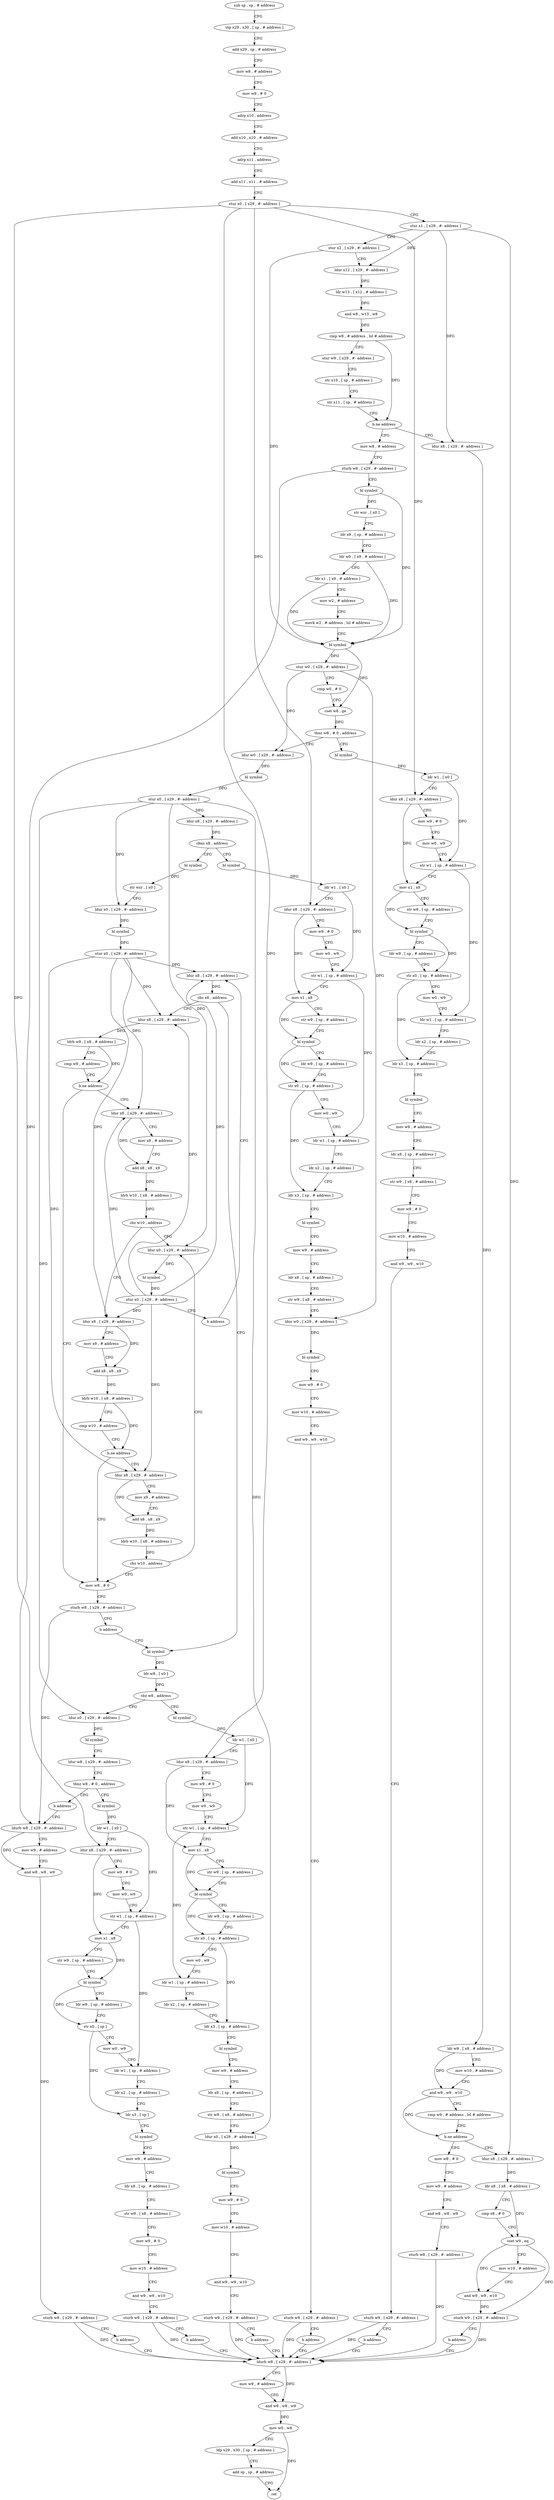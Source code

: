 digraph "func" {
"4216280" [label = "sub sp , sp , # address" ]
"4216284" [label = "stp x29 , x30 , [ sp , # address ]" ]
"4216288" [label = "add x29 , sp , # address" ]
"4216292" [label = "mov w8 , # address" ]
"4216296" [label = "mov w9 , # 0" ]
"4216300" [label = "adrp x10 , address" ]
"4216304" [label = "add x10 , x10 , # address" ]
"4216308" [label = "adrp x11 , address" ]
"4216312" [label = "add x11 , x11 , # address" ]
"4216316" [label = "stur x0 , [ x29 , #- address ]" ]
"4216320" [label = "stur x1 , [ x29 , #- address ]" ]
"4216324" [label = "stur x2 , [ x29 , #- address ]" ]
"4216328" [label = "ldur x12 , [ x29 , #- address ]" ]
"4216332" [label = "ldr w13 , [ x12 , # address ]" ]
"4216336" [label = "and w8 , w13 , w8" ]
"4216340" [label = "cmp w8 , # address , lsl # address" ]
"4216344" [label = "stur w9 , [ x29 , #- address ]" ]
"4216348" [label = "str x10 , [ sp , # address ]" ]
"4216352" [label = "str x11 , [ sp , # address ]" ]
"4216356" [label = "b.ne address" ]
"4217024" [label = "ldur x8 , [ x29 , #- address ]" ]
"4216360" [label = "mov w8 , # address" ]
"4217028" [label = "ldr w9 , [ x8 , # address ]" ]
"4217032" [label = "mov w10 , # address" ]
"4217036" [label = "and w9 , w9 , w10" ]
"4217040" [label = "cmp w9 , # address , lsl # address" ]
"4217044" [label = "b.ne address" ]
"4217080" [label = "mov w8 , # 0" ]
"4217048" [label = "ldur x8 , [ x29 , #- address ]" ]
"4216364" [label = "sturb w8 , [ x29 , #- address ]" ]
"4216368" [label = "bl symbol" ]
"4216372" [label = "str wzr , [ x0 ]" ]
"4216376" [label = "ldr x9 , [ sp , # address ]" ]
"4216380" [label = "ldr w0 , [ x9 , # address ]" ]
"4216384" [label = "ldr x1 , [ x9 , # address ]" ]
"4216388" [label = "mov w2 , # address" ]
"4216392" [label = "movk w2 , # address , lsl # address" ]
"4216396" [label = "bl symbol" ]
"4216400" [label = "stur w0 , [ x29 , #- address ]" ]
"4216404" [label = "cmp w0 , # 0" ]
"4216408" [label = "cset w8 , ge" ]
"4216412" [label = "tbnz w8 , # 0 , address" ]
"4216512" [label = "ldur w0 , [ x29 , #- address ]" ]
"4216416" [label = "bl symbol" ]
"4217084" [label = "mov w9 , # address" ]
"4217088" [label = "and w8 , w8 , w9" ]
"4217092" [label = "sturb w8 , [ x29 , #- address ]" ]
"4217096" [label = "ldurb w8 , [ x29 , #- address ]" ]
"4217052" [label = "ldr x8 , [ x8 , # address ]" ]
"4217056" [label = "cmp x8 , # 0" ]
"4217060" [label = "cset w9 , eq" ]
"4217064" [label = "mov w10 , # address" ]
"4217068" [label = "and w9 , w9 , w10" ]
"4217072" [label = "sturb w9 , [ x29 , #- address ]" ]
"4217076" [label = "b address" ]
"4216516" [label = "bl symbol" ]
"4216520" [label = "stur x0 , [ x29 , #- address ]" ]
"4216524" [label = "ldur x8 , [ x29 , #- address ]" ]
"4216528" [label = "cbnz x8 , address" ]
"4216636" [label = "bl symbol" ]
"4216532" [label = "bl symbol" ]
"4216420" [label = "ldr w1 , [ x0 ]" ]
"4216424" [label = "ldur x8 , [ x29 , #- address ]" ]
"4216428" [label = "mov w9 , # 0" ]
"4216432" [label = "mov w0 , w9" ]
"4216436" [label = "str w1 , [ sp , # address ]" ]
"4216440" [label = "mov x1 , x8" ]
"4216444" [label = "str w9 , [ sp , # address ]" ]
"4216448" [label = "bl symbol" ]
"4216452" [label = "ldr w9 , [ sp , # address ]" ]
"4216456" [label = "str x0 , [ sp , # address ]" ]
"4216460" [label = "mov w0 , w9" ]
"4216464" [label = "ldr w1 , [ sp , # address ]" ]
"4216468" [label = "ldr x2 , [ sp , # address ]" ]
"4216472" [label = "ldr x3 , [ sp , # address ]" ]
"4216476" [label = "bl symbol" ]
"4216480" [label = "mov w9 , # address" ]
"4216484" [label = "ldr x8 , [ sp , # address ]" ]
"4216488" [label = "str w9 , [ x8 , # address ]" ]
"4216492" [label = "mov w9 , # 0" ]
"4216496" [label = "mov w10 , # address" ]
"4216500" [label = "and w9 , w9 , w10" ]
"4216504" [label = "sturb w9 , [ x29 , #- address ]" ]
"4216508" [label = "b address" ]
"4217100" [label = "mov w9 , # address" ]
"4217104" [label = "and w8 , w8 , w9" ]
"4217108" [label = "mov w0 , w8" ]
"4217112" [label = "ldp x29 , x30 , [ sp , # address ]" ]
"4217116" [label = "add sp , sp , # address" ]
"4217120" [label = "ret" ]
"4216640" [label = "str wzr , [ x0 ]" ]
"4216644" [label = "ldur x0 , [ x29 , #- address ]" ]
"4216648" [label = "bl symbol" ]
"4216652" [label = "stur x0 , [ x29 , #- address ]" ]
"4216656" [label = "ldur x8 , [ x29 , #- address ]" ]
"4216536" [label = "ldr w1 , [ x0 ]" ]
"4216540" [label = "ldur x8 , [ x29 , #- address ]" ]
"4216544" [label = "mov w9 , # 0" ]
"4216548" [label = "mov w0 , w9" ]
"4216552" [label = "str w1 , [ sp , # address ]" ]
"4216556" [label = "mov x1 , x8" ]
"4216560" [label = "str w9 , [ sp , # address ]" ]
"4216564" [label = "bl symbol" ]
"4216568" [label = "ldr w9 , [ sp , # address ]" ]
"4216572" [label = "str x0 , [ sp , # address ]" ]
"4216576" [label = "mov w0 , w9" ]
"4216580" [label = "ldr w1 , [ sp , # address ]" ]
"4216584" [label = "ldr x2 , [ sp , # address ]" ]
"4216588" [label = "ldr x3 , [ sp , # address ]" ]
"4216592" [label = "bl symbol" ]
"4216596" [label = "mov w9 , # address" ]
"4216600" [label = "ldr x8 , [ sp , # address ]" ]
"4216604" [label = "str w9 , [ x8 , # address ]" ]
"4216608" [label = "ldur w0 , [ x29 , #- address ]" ]
"4216612" [label = "bl symbol" ]
"4216616" [label = "mov w9 , # 0" ]
"4216620" [label = "mov w10 , # address" ]
"4216624" [label = "and w9 , w9 , w10" ]
"4216628" [label = "sturb w9 , [ x29 , #- address ]" ]
"4216632" [label = "b address" ]
"4216772" [label = "bl symbol" ]
"4216776" [label = "ldr w8 , [ x0 ]" ]
"4216780" [label = "cbz w8 , address" ]
"4216888" [label = "ldur x0 , [ x29 , #- address ]" ]
"4216784" [label = "bl symbol" ]
"4216664" [label = "ldur x8 , [ x29 , #- address ]" ]
"4216668" [label = "ldrb w9 , [ x8 , # address ]" ]
"4216672" [label = "cmp w9 , # address" ]
"4216676" [label = "b.ne address" ]
"4216744" [label = "mov w8 , # 0" ]
"4216680" [label = "ldur x8 , [ x29 , #- address ]" ]
"4216892" [label = "bl symbol" ]
"4216896" [label = "ldur w8 , [ x29 , #- address ]" ]
"4216900" [label = "tbnz w8 , # 0 , address" ]
"4216908" [label = "bl symbol" ]
"4216904" [label = "b address" ]
"4216788" [label = "ldr w1 , [ x0 ]" ]
"4216792" [label = "ldur x8 , [ x29 , #- address ]" ]
"4216796" [label = "mov w9 , # 0" ]
"4216800" [label = "mov w0 , w9" ]
"4216804" [label = "str w1 , [ sp , # address ]" ]
"4216808" [label = "mov x1 , x8" ]
"4216812" [label = "str w9 , [ sp , # address ]" ]
"4216816" [label = "bl symbol" ]
"4216820" [label = "ldr w9 , [ sp , # address ]" ]
"4216824" [label = "str x0 , [ sp , # address ]" ]
"4216828" [label = "mov w0 , w9" ]
"4216832" [label = "ldr w1 , [ sp , # address ]" ]
"4216836" [label = "ldr x2 , [ sp , # address ]" ]
"4216840" [label = "ldr x3 , [ sp , # address ]" ]
"4216844" [label = "bl symbol" ]
"4216848" [label = "mov w9 , # address" ]
"4216852" [label = "ldr x8 , [ sp , # address ]" ]
"4216856" [label = "str w9 , [ x8 , # address ]" ]
"4216860" [label = "ldur x0 , [ x29 , #- address ]" ]
"4216864" [label = "bl symbol" ]
"4216868" [label = "mov w9 , # 0" ]
"4216872" [label = "mov w10 , # address" ]
"4216876" [label = "and w9 , w9 , w10" ]
"4216880" [label = "sturb w9 , [ x29 , #- address ]" ]
"4216884" [label = "b address" ]
"4216748" [label = "sturb w8 , [ x29 , #- address ]" ]
"4216752" [label = "b address" ]
"4216684" [label = "mov x9 , # address" ]
"4216688" [label = "add x8 , x8 , x9" ]
"4216692" [label = "ldrb w10 , [ x8 , # address ]" ]
"4216696" [label = "cbz w10 , address" ]
"4216756" [label = "ldur x0 , [ x29 , #- address ]" ]
"4216700" [label = "ldur x8 , [ x29 , #- address ]" ]
"4216912" [label = "ldr w1 , [ x0 ]" ]
"4216916" [label = "ldur x8 , [ x29 , #- address ]" ]
"4216920" [label = "mov w9 , # 0" ]
"4216924" [label = "mov w0 , w9" ]
"4216928" [label = "str w1 , [ sp , # address ]" ]
"4216932" [label = "mov x1 , x8" ]
"4216936" [label = "str w9 , [ sp , # address ]" ]
"4216940" [label = "bl symbol" ]
"4216944" [label = "ldr w9 , [ sp , # address ]" ]
"4216948" [label = "str x0 , [ sp ]" ]
"4216952" [label = "mov w0 , w9" ]
"4216956" [label = "ldr w1 , [ sp , # address ]" ]
"4216960" [label = "ldr x2 , [ sp , # address ]" ]
"4216964" [label = "ldr x3 , [ sp ]" ]
"4216968" [label = "bl symbol" ]
"4216972" [label = "mov w9 , # address" ]
"4216976" [label = "ldr x8 , [ sp , # address ]" ]
"4216980" [label = "str w9 , [ x8 , # address ]" ]
"4216984" [label = "mov w9 , # 0" ]
"4216988" [label = "mov w10 , # address" ]
"4216992" [label = "and w9 , w9 , w10" ]
"4216996" [label = "sturb w9 , [ x29 , #- address ]" ]
"4217000" [label = "b address" ]
"4217004" [label = "ldurb w8 , [ x29 , #- address ]" ]
"4216760" [label = "bl symbol" ]
"4216764" [label = "stur x0 , [ x29 , #- address ]" ]
"4216768" [label = "b address" ]
"4216704" [label = "mov x9 , # address" ]
"4216708" [label = "add x8 , x8 , x9" ]
"4216712" [label = "ldrb w10 , [ x8 , # address ]" ]
"4216716" [label = "cmp w10 , # address" ]
"4216720" [label = "b.ne address" ]
"4216724" [label = "ldur x8 , [ x29 , #- address ]" ]
"4217008" [label = "mov w9 , # address" ]
"4217012" [label = "and w8 , w8 , w9" ]
"4217016" [label = "sturb w8 , [ x29 , #- address ]" ]
"4217020" [label = "b address" ]
"4216660" [label = "cbz x8 , address" ]
"4216728" [label = "mov x9 , # address" ]
"4216732" [label = "add x8 , x8 , x9" ]
"4216736" [label = "ldrb w10 , [ x8 , # address ]" ]
"4216740" [label = "cbz w10 , address" ]
"4216280" -> "4216284" [ label = "CFG" ]
"4216284" -> "4216288" [ label = "CFG" ]
"4216288" -> "4216292" [ label = "CFG" ]
"4216292" -> "4216296" [ label = "CFG" ]
"4216296" -> "4216300" [ label = "CFG" ]
"4216300" -> "4216304" [ label = "CFG" ]
"4216304" -> "4216308" [ label = "CFG" ]
"4216308" -> "4216312" [ label = "CFG" ]
"4216312" -> "4216316" [ label = "CFG" ]
"4216316" -> "4216320" [ label = "CFG" ]
"4216316" -> "4216424" [ label = "DFG" ]
"4216316" -> "4216540" [ label = "DFG" ]
"4216316" -> "4216792" [ label = "DFG" ]
"4216316" -> "4216916" [ label = "DFG" ]
"4216320" -> "4216324" [ label = "CFG" ]
"4216320" -> "4216328" [ label = "DFG" ]
"4216320" -> "4217024" [ label = "DFG" ]
"4216320" -> "4217048" [ label = "DFG" ]
"4216324" -> "4216328" [ label = "CFG" ]
"4216324" -> "4216396" [ label = "DFG" ]
"4216328" -> "4216332" [ label = "DFG" ]
"4216332" -> "4216336" [ label = "DFG" ]
"4216336" -> "4216340" [ label = "DFG" ]
"4216340" -> "4216344" [ label = "CFG" ]
"4216340" -> "4216356" [ label = "DFG" ]
"4216344" -> "4216348" [ label = "CFG" ]
"4216348" -> "4216352" [ label = "CFG" ]
"4216352" -> "4216356" [ label = "CFG" ]
"4216356" -> "4217024" [ label = "CFG" ]
"4216356" -> "4216360" [ label = "CFG" ]
"4217024" -> "4217028" [ label = "DFG" ]
"4216360" -> "4216364" [ label = "CFG" ]
"4217028" -> "4217032" [ label = "CFG" ]
"4217028" -> "4217036" [ label = "DFG" ]
"4217032" -> "4217036" [ label = "CFG" ]
"4217036" -> "4217040" [ label = "CFG" ]
"4217036" -> "4217044" [ label = "DFG" ]
"4217040" -> "4217044" [ label = "CFG" ]
"4217044" -> "4217080" [ label = "CFG" ]
"4217044" -> "4217048" [ label = "CFG" ]
"4217080" -> "4217084" [ label = "CFG" ]
"4217048" -> "4217052" [ label = "DFG" ]
"4216364" -> "4216368" [ label = "CFG" ]
"4216364" -> "4217004" [ label = "DFG" ]
"4216368" -> "4216372" [ label = "DFG" ]
"4216368" -> "4216396" [ label = "DFG" ]
"4216372" -> "4216376" [ label = "CFG" ]
"4216376" -> "4216380" [ label = "CFG" ]
"4216380" -> "4216384" [ label = "CFG" ]
"4216380" -> "4216396" [ label = "DFG" ]
"4216384" -> "4216388" [ label = "CFG" ]
"4216384" -> "4216396" [ label = "DFG" ]
"4216388" -> "4216392" [ label = "CFG" ]
"4216392" -> "4216396" [ label = "CFG" ]
"4216396" -> "4216400" [ label = "DFG" ]
"4216396" -> "4216408" [ label = "DFG" ]
"4216400" -> "4216404" [ label = "CFG" ]
"4216400" -> "4216512" [ label = "DFG" ]
"4216400" -> "4216608" [ label = "DFG" ]
"4216404" -> "4216408" [ label = "CFG" ]
"4216408" -> "4216412" [ label = "DFG" ]
"4216412" -> "4216512" [ label = "CFG" ]
"4216412" -> "4216416" [ label = "CFG" ]
"4216512" -> "4216516" [ label = "DFG" ]
"4216416" -> "4216420" [ label = "DFG" ]
"4217084" -> "4217088" [ label = "CFG" ]
"4217088" -> "4217092" [ label = "CFG" ]
"4217092" -> "4217096" [ label = "DFG" ]
"4217096" -> "4217100" [ label = "CFG" ]
"4217096" -> "4217104" [ label = "DFG" ]
"4217052" -> "4217056" [ label = "CFG" ]
"4217052" -> "4217060" [ label = "DFG" ]
"4217056" -> "4217060" [ label = "CFG" ]
"4217060" -> "4217064" [ label = "CFG" ]
"4217060" -> "4217068" [ label = "DFG" ]
"4217060" -> "4217072" [ label = "DFG" ]
"4217064" -> "4217068" [ label = "CFG" ]
"4217068" -> "4217072" [ label = "DFG" ]
"4217072" -> "4217076" [ label = "CFG" ]
"4217072" -> "4217096" [ label = "DFG" ]
"4217076" -> "4217096" [ label = "CFG" ]
"4216516" -> "4216520" [ label = "DFG" ]
"4216520" -> "4216524" [ label = "DFG" ]
"4216520" -> "4216644" [ label = "DFG" ]
"4216520" -> "4216888" [ label = "DFG" ]
"4216520" -> "4216860" [ label = "DFG" ]
"4216520" -> "4216756" [ label = "DFG" ]
"4216524" -> "4216528" [ label = "DFG" ]
"4216528" -> "4216636" [ label = "CFG" ]
"4216528" -> "4216532" [ label = "CFG" ]
"4216636" -> "4216640" [ label = "DFG" ]
"4216532" -> "4216536" [ label = "DFG" ]
"4216420" -> "4216424" [ label = "CFG" ]
"4216420" -> "4216436" [ label = "DFG" ]
"4216424" -> "4216428" [ label = "CFG" ]
"4216424" -> "4216440" [ label = "DFG" ]
"4216428" -> "4216432" [ label = "CFG" ]
"4216432" -> "4216436" [ label = "CFG" ]
"4216436" -> "4216440" [ label = "CFG" ]
"4216436" -> "4216464" [ label = "DFG" ]
"4216440" -> "4216444" [ label = "CFG" ]
"4216440" -> "4216448" [ label = "DFG" ]
"4216444" -> "4216448" [ label = "CFG" ]
"4216448" -> "4216452" [ label = "CFG" ]
"4216448" -> "4216456" [ label = "DFG" ]
"4216452" -> "4216456" [ label = "CFG" ]
"4216456" -> "4216460" [ label = "CFG" ]
"4216456" -> "4216472" [ label = "DFG" ]
"4216460" -> "4216464" [ label = "CFG" ]
"4216464" -> "4216468" [ label = "CFG" ]
"4216468" -> "4216472" [ label = "CFG" ]
"4216472" -> "4216476" [ label = "CFG" ]
"4216476" -> "4216480" [ label = "CFG" ]
"4216480" -> "4216484" [ label = "CFG" ]
"4216484" -> "4216488" [ label = "CFG" ]
"4216488" -> "4216492" [ label = "CFG" ]
"4216492" -> "4216496" [ label = "CFG" ]
"4216496" -> "4216500" [ label = "CFG" ]
"4216500" -> "4216504" [ label = "CFG" ]
"4216504" -> "4216508" [ label = "CFG" ]
"4216504" -> "4217096" [ label = "DFG" ]
"4216508" -> "4217096" [ label = "CFG" ]
"4217100" -> "4217104" [ label = "CFG" ]
"4217104" -> "4217108" [ label = "DFG" ]
"4217108" -> "4217112" [ label = "CFG" ]
"4217108" -> "4217120" [ label = "DFG" ]
"4217112" -> "4217116" [ label = "CFG" ]
"4217116" -> "4217120" [ label = "CFG" ]
"4216640" -> "4216644" [ label = "CFG" ]
"4216644" -> "4216648" [ label = "DFG" ]
"4216648" -> "4216652" [ label = "DFG" ]
"4216652" -> "4216656" [ label = "DFG" ]
"4216652" -> "4216664" [ label = "DFG" ]
"4216652" -> "4216680" [ label = "DFG" ]
"4216652" -> "4216700" [ label = "DFG" ]
"4216652" -> "4216724" [ label = "DFG" ]
"4216656" -> "4216660" [ label = "DFG" ]
"4216536" -> "4216540" [ label = "CFG" ]
"4216536" -> "4216552" [ label = "DFG" ]
"4216540" -> "4216544" [ label = "CFG" ]
"4216540" -> "4216556" [ label = "DFG" ]
"4216544" -> "4216548" [ label = "CFG" ]
"4216548" -> "4216552" [ label = "CFG" ]
"4216552" -> "4216556" [ label = "CFG" ]
"4216552" -> "4216580" [ label = "DFG" ]
"4216556" -> "4216560" [ label = "CFG" ]
"4216556" -> "4216564" [ label = "DFG" ]
"4216560" -> "4216564" [ label = "CFG" ]
"4216564" -> "4216568" [ label = "CFG" ]
"4216564" -> "4216572" [ label = "DFG" ]
"4216568" -> "4216572" [ label = "CFG" ]
"4216572" -> "4216576" [ label = "CFG" ]
"4216572" -> "4216588" [ label = "DFG" ]
"4216576" -> "4216580" [ label = "CFG" ]
"4216580" -> "4216584" [ label = "CFG" ]
"4216584" -> "4216588" [ label = "CFG" ]
"4216588" -> "4216592" [ label = "CFG" ]
"4216592" -> "4216596" [ label = "CFG" ]
"4216596" -> "4216600" [ label = "CFG" ]
"4216600" -> "4216604" [ label = "CFG" ]
"4216604" -> "4216608" [ label = "CFG" ]
"4216608" -> "4216612" [ label = "DFG" ]
"4216612" -> "4216616" [ label = "CFG" ]
"4216616" -> "4216620" [ label = "CFG" ]
"4216620" -> "4216624" [ label = "CFG" ]
"4216624" -> "4216628" [ label = "CFG" ]
"4216628" -> "4216632" [ label = "CFG" ]
"4216628" -> "4217096" [ label = "DFG" ]
"4216632" -> "4217096" [ label = "CFG" ]
"4216772" -> "4216776" [ label = "DFG" ]
"4216776" -> "4216780" [ label = "DFG" ]
"4216780" -> "4216888" [ label = "CFG" ]
"4216780" -> "4216784" [ label = "CFG" ]
"4216888" -> "4216892" [ label = "DFG" ]
"4216784" -> "4216788" [ label = "DFG" ]
"4216664" -> "4216668" [ label = "DFG" ]
"4216668" -> "4216672" [ label = "CFG" ]
"4216668" -> "4216676" [ label = "DFG" ]
"4216672" -> "4216676" [ label = "CFG" ]
"4216676" -> "4216744" [ label = "CFG" ]
"4216676" -> "4216680" [ label = "CFG" ]
"4216744" -> "4216748" [ label = "CFG" ]
"4216680" -> "4216684" [ label = "CFG" ]
"4216680" -> "4216688" [ label = "DFG" ]
"4216892" -> "4216896" [ label = "CFG" ]
"4216896" -> "4216900" [ label = "CFG" ]
"4216900" -> "4216908" [ label = "CFG" ]
"4216900" -> "4216904" [ label = "CFG" ]
"4216908" -> "4216912" [ label = "DFG" ]
"4216904" -> "4217004" [ label = "CFG" ]
"4216788" -> "4216792" [ label = "CFG" ]
"4216788" -> "4216804" [ label = "DFG" ]
"4216792" -> "4216796" [ label = "CFG" ]
"4216792" -> "4216808" [ label = "DFG" ]
"4216796" -> "4216800" [ label = "CFG" ]
"4216800" -> "4216804" [ label = "CFG" ]
"4216804" -> "4216808" [ label = "CFG" ]
"4216804" -> "4216832" [ label = "DFG" ]
"4216808" -> "4216812" [ label = "CFG" ]
"4216808" -> "4216816" [ label = "DFG" ]
"4216812" -> "4216816" [ label = "CFG" ]
"4216816" -> "4216820" [ label = "CFG" ]
"4216816" -> "4216824" [ label = "DFG" ]
"4216820" -> "4216824" [ label = "CFG" ]
"4216824" -> "4216828" [ label = "CFG" ]
"4216824" -> "4216840" [ label = "DFG" ]
"4216828" -> "4216832" [ label = "CFG" ]
"4216832" -> "4216836" [ label = "CFG" ]
"4216836" -> "4216840" [ label = "CFG" ]
"4216840" -> "4216844" [ label = "CFG" ]
"4216844" -> "4216848" [ label = "CFG" ]
"4216848" -> "4216852" [ label = "CFG" ]
"4216852" -> "4216856" [ label = "CFG" ]
"4216856" -> "4216860" [ label = "CFG" ]
"4216860" -> "4216864" [ label = "DFG" ]
"4216864" -> "4216868" [ label = "CFG" ]
"4216868" -> "4216872" [ label = "CFG" ]
"4216872" -> "4216876" [ label = "CFG" ]
"4216876" -> "4216880" [ label = "CFG" ]
"4216880" -> "4216884" [ label = "CFG" ]
"4216880" -> "4217096" [ label = "DFG" ]
"4216884" -> "4217096" [ label = "CFG" ]
"4216748" -> "4216752" [ label = "CFG" ]
"4216748" -> "4217004" [ label = "DFG" ]
"4216752" -> "4216772" [ label = "CFG" ]
"4216684" -> "4216688" [ label = "CFG" ]
"4216688" -> "4216692" [ label = "DFG" ]
"4216692" -> "4216696" [ label = "DFG" ]
"4216696" -> "4216756" [ label = "CFG" ]
"4216696" -> "4216700" [ label = "CFG" ]
"4216756" -> "4216760" [ label = "DFG" ]
"4216700" -> "4216704" [ label = "CFG" ]
"4216700" -> "4216708" [ label = "DFG" ]
"4216912" -> "4216916" [ label = "CFG" ]
"4216912" -> "4216928" [ label = "DFG" ]
"4216916" -> "4216920" [ label = "CFG" ]
"4216916" -> "4216932" [ label = "DFG" ]
"4216920" -> "4216924" [ label = "CFG" ]
"4216924" -> "4216928" [ label = "CFG" ]
"4216928" -> "4216932" [ label = "CFG" ]
"4216928" -> "4216956" [ label = "DFG" ]
"4216932" -> "4216936" [ label = "CFG" ]
"4216932" -> "4216940" [ label = "DFG" ]
"4216936" -> "4216940" [ label = "CFG" ]
"4216940" -> "4216944" [ label = "CFG" ]
"4216940" -> "4216948" [ label = "DFG" ]
"4216944" -> "4216948" [ label = "CFG" ]
"4216948" -> "4216952" [ label = "CFG" ]
"4216948" -> "4216964" [ label = "DFG" ]
"4216952" -> "4216956" [ label = "CFG" ]
"4216956" -> "4216960" [ label = "CFG" ]
"4216960" -> "4216964" [ label = "CFG" ]
"4216964" -> "4216968" [ label = "CFG" ]
"4216968" -> "4216972" [ label = "CFG" ]
"4216972" -> "4216976" [ label = "CFG" ]
"4216976" -> "4216980" [ label = "CFG" ]
"4216980" -> "4216984" [ label = "CFG" ]
"4216984" -> "4216988" [ label = "CFG" ]
"4216988" -> "4216992" [ label = "CFG" ]
"4216992" -> "4216996" [ label = "CFG" ]
"4216996" -> "4217000" [ label = "CFG" ]
"4216996" -> "4217096" [ label = "DFG" ]
"4217000" -> "4217096" [ label = "CFG" ]
"4217004" -> "4217008" [ label = "CFG" ]
"4217004" -> "4217012" [ label = "DFG" ]
"4216760" -> "4216764" [ label = "DFG" ]
"4216764" -> "4216768" [ label = "CFG" ]
"4216764" -> "4216656" [ label = "DFG" ]
"4216764" -> "4216664" [ label = "DFG" ]
"4216764" -> "4216680" [ label = "DFG" ]
"4216764" -> "4216700" [ label = "DFG" ]
"4216764" -> "4216724" [ label = "DFG" ]
"4216768" -> "4216656" [ label = "CFG" ]
"4216704" -> "4216708" [ label = "CFG" ]
"4216708" -> "4216712" [ label = "DFG" ]
"4216712" -> "4216716" [ label = "CFG" ]
"4216712" -> "4216720" [ label = "DFG" ]
"4216716" -> "4216720" [ label = "CFG" ]
"4216720" -> "4216744" [ label = "CFG" ]
"4216720" -> "4216724" [ label = "CFG" ]
"4216724" -> "4216728" [ label = "CFG" ]
"4216724" -> "4216732" [ label = "DFG" ]
"4217008" -> "4217012" [ label = "CFG" ]
"4217012" -> "4217016" [ label = "DFG" ]
"4217016" -> "4217020" [ label = "CFG" ]
"4217016" -> "4217096" [ label = "DFG" ]
"4217020" -> "4217096" [ label = "CFG" ]
"4216660" -> "4216772" [ label = "CFG" ]
"4216660" -> "4216664" [ label = "CFG" ]
"4216728" -> "4216732" [ label = "CFG" ]
"4216732" -> "4216736" [ label = "DFG" ]
"4216736" -> "4216740" [ label = "DFG" ]
"4216740" -> "4216756" [ label = "CFG" ]
"4216740" -> "4216744" [ label = "CFG" ]
}
